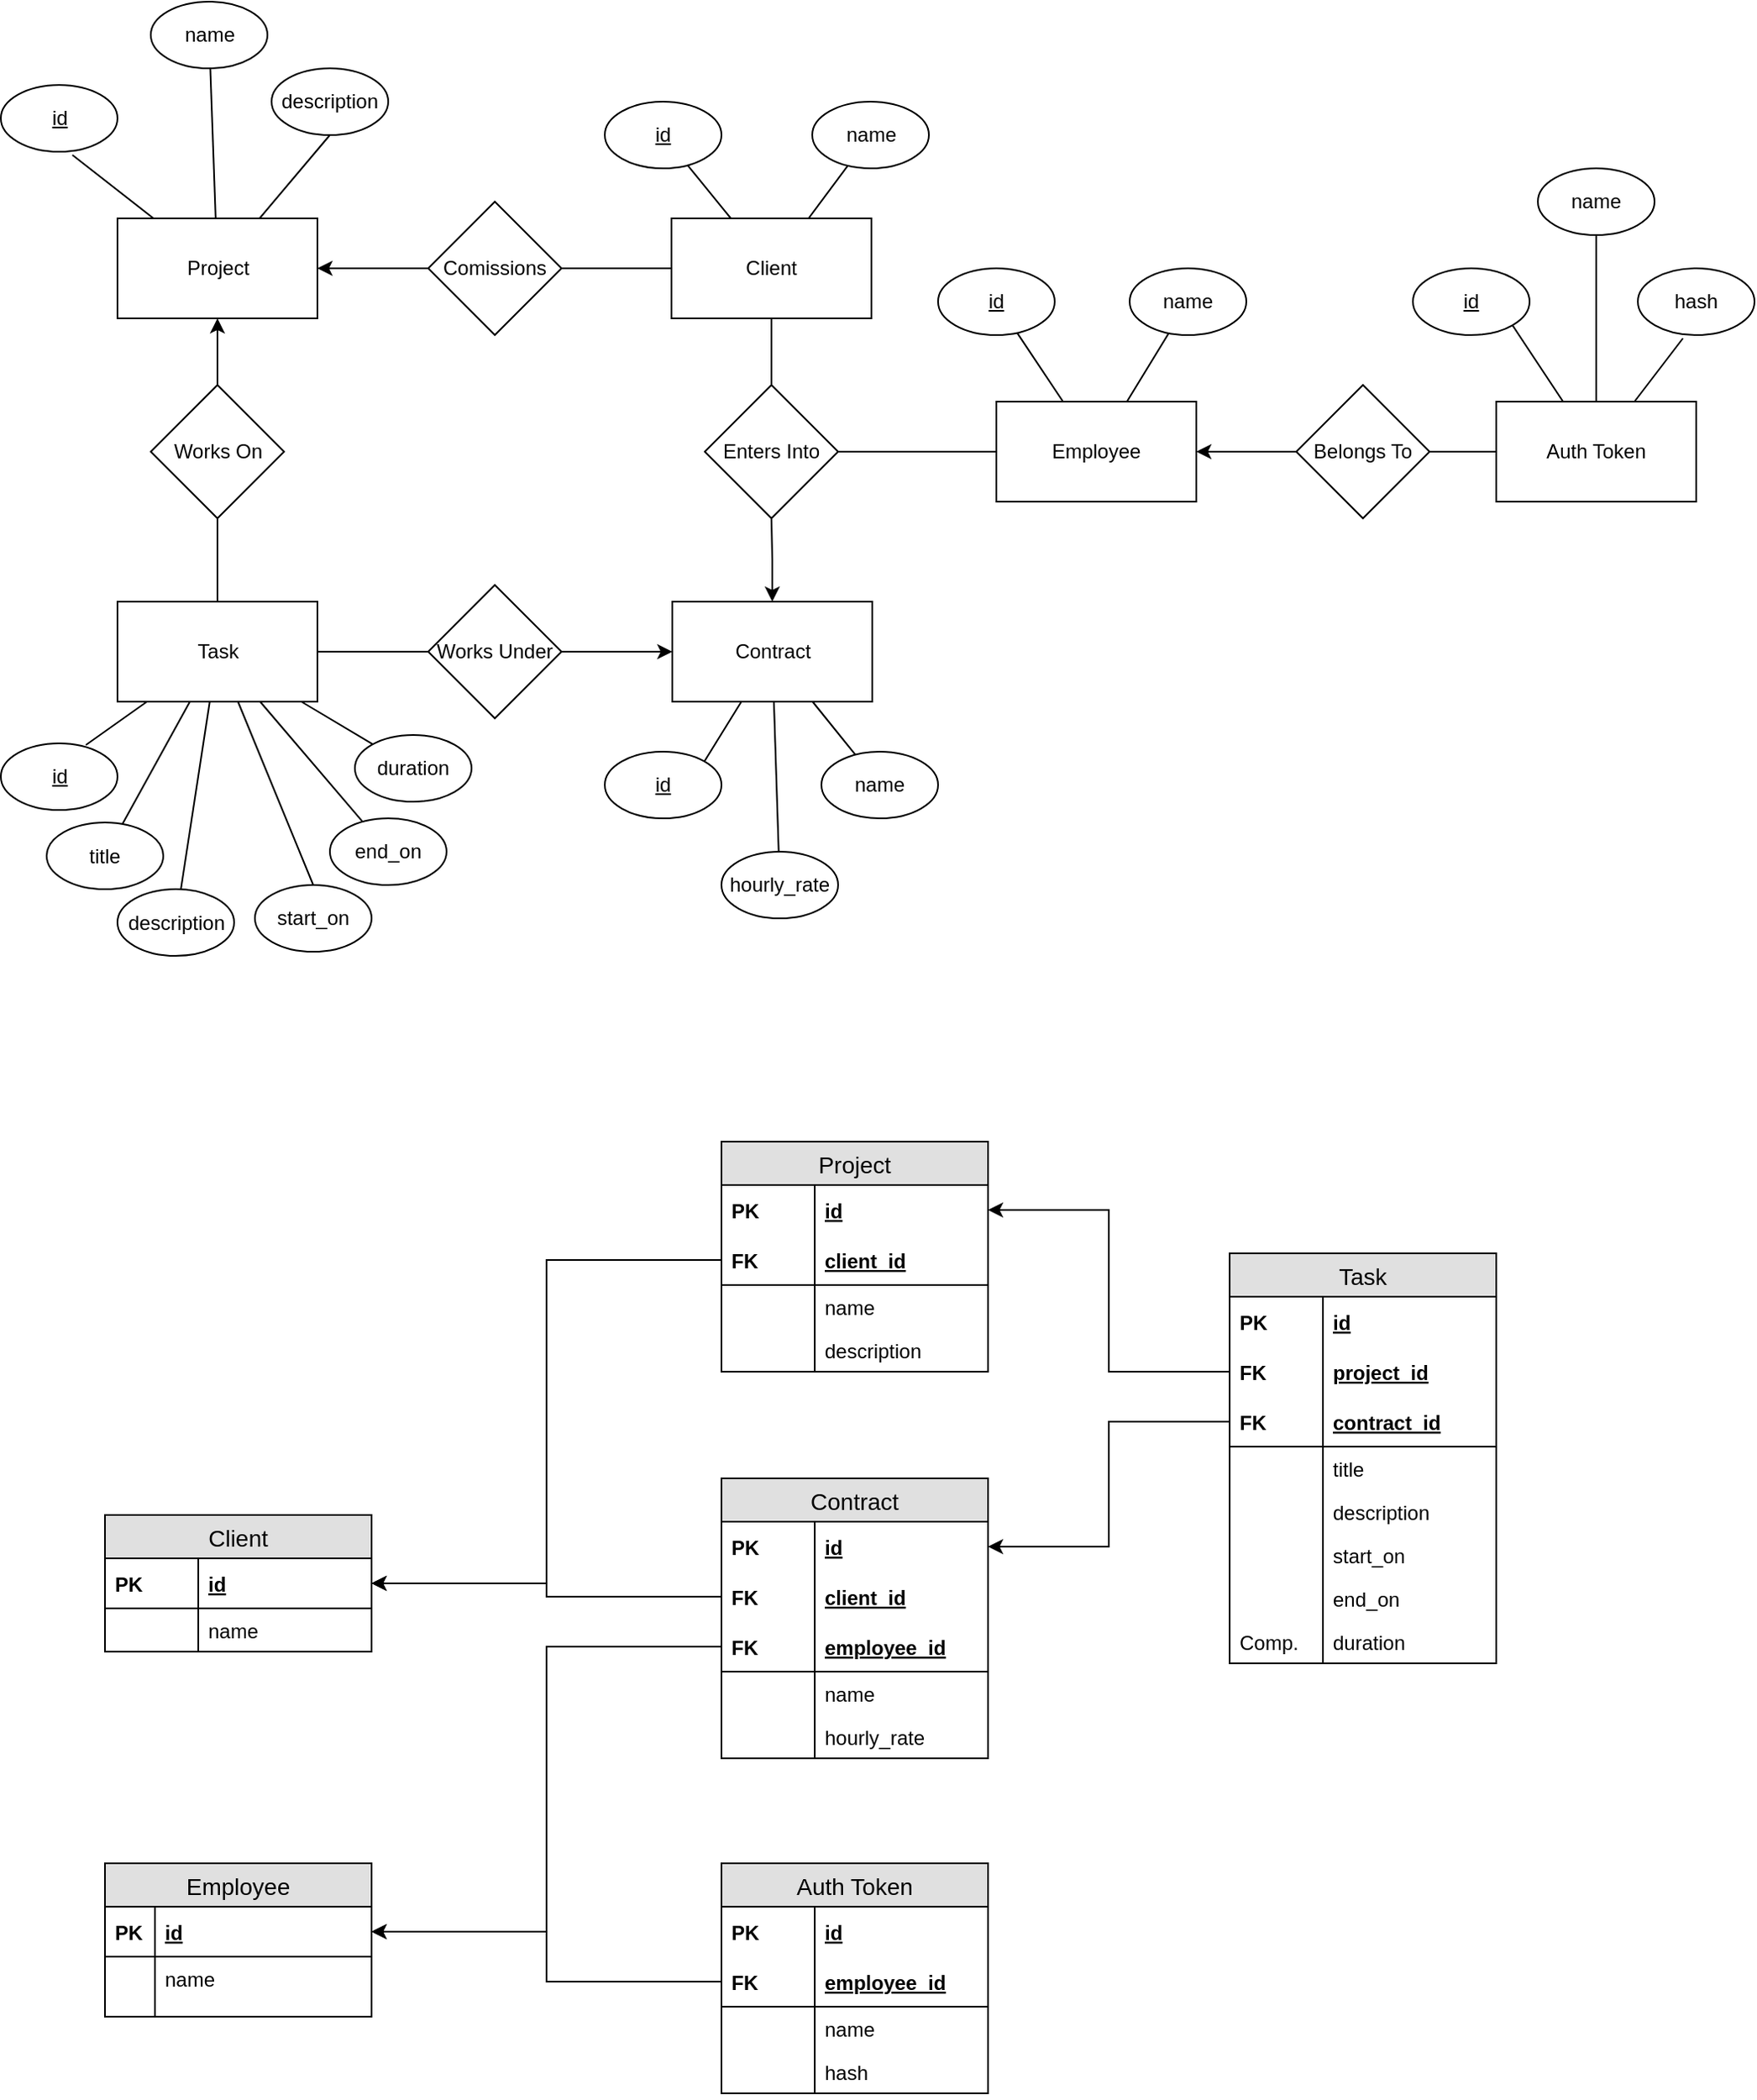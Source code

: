 <mxfile version="12.3.8" type="device" pages="1"><diagram id="gWB2PinOhjhSWde-zvZI" name="Page-1"><mxGraphModel dx="1612" dy="1094" grid="1" gridSize="10" guides="1" tooltips="1" connect="1" arrows="1" fold="1" page="1" pageScale="1" pageWidth="850" pageHeight="1100" math="0" shadow="0"><root><mxCell id="0"/><mxCell id="1" parent="0"/><mxCell id="9xT9tlxyzetOufvp9E9M-33" style="edgeStyle=orthogonalEdgeStyle;rounded=0;orthogonalLoop=1;jettySize=auto;html=1;entryX=1;entryY=0.5;entryDx=0;entryDy=0;endArrow=none;endFill=0;" parent="1" source="9xT9tlxyzetOufvp9E9M-1" target="9xT9tlxyzetOufvp9E9M-23" edge="1"><mxGeometry relative="1" as="geometry"/></mxCell><mxCell id="9xT9tlxyzetOufvp9E9M-52" style="edgeStyle=none;rounded=0;orthogonalLoop=1;jettySize=auto;html=1;startArrow=none;startFill=0;endArrow=none;endFill=0;strokeColor=#000000;" parent="1" source="9xT9tlxyzetOufvp9E9M-1" target="9xT9tlxyzetOufvp9E9M-2" edge="1"><mxGeometry relative="1" as="geometry"/></mxCell><mxCell id="9xT9tlxyzetOufvp9E9M-53" style="edgeStyle=none;rounded=0;orthogonalLoop=1;jettySize=auto;html=1;startArrow=none;startFill=0;endArrow=none;endFill=0;strokeColor=#000000;" parent="1" source="9xT9tlxyzetOufvp9E9M-1" target="9xT9tlxyzetOufvp9E9M-3" edge="1"><mxGeometry relative="1" as="geometry"/></mxCell><mxCell id="9xT9tlxyzetOufvp9E9M-1" value="Employee" style="rounded=0;whiteSpace=wrap;html=1;" parent="1" vertex="1"><mxGeometry x="435" y="320" width="120" height="60" as="geometry"/></mxCell><mxCell id="9xT9tlxyzetOufvp9E9M-2" value="&lt;u&gt;id&lt;/u&gt;" style="ellipse;whiteSpace=wrap;html=1;" parent="1" vertex="1"><mxGeometry x="400" y="240" width="70" height="40" as="geometry"/></mxCell><mxCell id="9xT9tlxyzetOufvp9E9M-3" value="name" style="ellipse;whiteSpace=wrap;html=1;" parent="1" vertex="1"><mxGeometry x="515" y="240" width="70" height="40" as="geometry"/></mxCell><mxCell id="9xT9tlxyzetOufvp9E9M-24" style="edgeStyle=orthogonalEdgeStyle;rounded=0;orthogonalLoop=1;jettySize=auto;html=1;entryX=1;entryY=0.5;entryDx=0;entryDy=0;endArrow=none;endFill=0;" parent="1" source="9xT9tlxyzetOufvp9E9M-4" target="9xT9tlxyzetOufvp9E9M-7" edge="1"><mxGeometry relative="1" as="geometry"/></mxCell><mxCell id="9xT9tlxyzetOufvp9E9M-54" style="edgeStyle=none;rounded=0;orthogonalLoop=1;jettySize=auto;html=1;entryX=1;entryY=1;entryDx=0;entryDy=0;startArrow=none;startFill=0;endArrow=none;endFill=0;strokeColor=#000000;" parent="1" source="9xT9tlxyzetOufvp9E9M-4" target="9xT9tlxyzetOufvp9E9M-5" edge="1"><mxGeometry relative="1" as="geometry"/></mxCell><mxCell id="9xT9tlxyzetOufvp9E9M-55" style="edgeStyle=none;rounded=0;orthogonalLoop=1;jettySize=auto;html=1;startArrow=none;startFill=0;endArrow=none;endFill=0;strokeColor=#000000;" parent="1" source="9xT9tlxyzetOufvp9E9M-4" target="9xT9tlxyzetOufvp9E9M-14" edge="1"><mxGeometry relative="1" as="geometry"/></mxCell><mxCell id="9xT9tlxyzetOufvp9E9M-56" style="edgeStyle=none;rounded=0;orthogonalLoop=1;jettySize=auto;html=1;entryX=0.386;entryY=1.05;entryDx=0;entryDy=0;entryPerimeter=0;startArrow=none;startFill=0;endArrow=none;endFill=0;strokeColor=#000000;" parent="1" source="9xT9tlxyzetOufvp9E9M-4" target="9xT9tlxyzetOufvp9E9M-6" edge="1"><mxGeometry relative="1" as="geometry"/></mxCell><mxCell id="9xT9tlxyzetOufvp9E9M-4" value="Auth Token" style="rounded=0;whiteSpace=wrap;html=1;" parent="1" vertex="1"><mxGeometry x="735" y="320" width="120" height="60" as="geometry"/></mxCell><mxCell id="9xT9tlxyzetOufvp9E9M-5" value="&lt;u&gt;id&lt;/u&gt;" style="ellipse;whiteSpace=wrap;html=1;" parent="1" vertex="1"><mxGeometry x="685" y="240" width="70" height="40" as="geometry"/></mxCell><mxCell id="9xT9tlxyzetOufvp9E9M-6" value="hash" style="ellipse;whiteSpace=wrap;html=1;" parent="1" vertex="1"><mxGeometry x="820" y="240" width="70" height="40" as="geometry"/></mxCell><mxCell id="9xT9tlxyzetOufvp9E9M-25" style="edgeStyle=orthogonalEdgeStyle;rounded=0;orthogonalLoop=1;jettySize=auto;html=1;" parent="1" source="9xT9tlxyzetOufvp9E9M-7" target="9xT9tlxyzetOufvp9E9M-1" edge="1"><mxGeometry relative="1" as="geometry"/></mxCell><mxCell id="9xT9tlxyzetOufvp9E9M-7" value="Belongs To" style="rhombus;whiteSpace=wrap;html=1;" parent="1" vertex="1"><mxGeometry x="615" y="310" width="80" height="80" as="geometry"/></mxCell><mxCell id="9xT9tlxyzetOufvp9E9M-35" style="edgeStyle=orthogonalEdgeStyle;rounded=0;orthogonalLoop=1;jettySize=auto;html=1;startArrow=none;startFill=0;endArrow=none;endFill=0;" parent="1" source="9xT9tlxyzetOufvp9E9M-8" target="9xT9tlxyzetOufvp9E9M-22" edge="1"><mxGeometry relative="1" as="geometry"/></mxCell><mxCell id="9xT9tlxyzetOufvp9E9M-45" style="edgeStyle=none;rounded=0;orthogonalLoop=1;jettySize=auto;html=1;startArrow=none;startFill=0;endArrow=none;endFill=0;strokeColor=#000000;" parent="1" source="9xT9tlxyzetOufvp9E9M-8" target="9xT9tlxyzetOufvp9E9M-9" edge="1"><mxGeometry relative="1" as="geometry"/></mxCell><mxCell id="9xT9tlxyzetOufvp9E9M-46" style="edgeStyle=none;rounded=0;orthogonalLoop=1;jettySize=auto;html=1;startArrow=none;startFill=0;endArrow=none;endFill=0;strokeColor=#000000;" parent="1" source="9xT9tlxyzetOufvp9E9M-8" target="9xT9tlxyzetOufvp9E9M-10" edge="1"><mxGeometry relative="1" as="geometry"/></mxCell><mxCell id="9xT9tlxyzetOufvp9E9M-57" style="edgeStyle=orthogonalEdgeStyle;rounded=0;orthogonalLoop=1;jettySize=auto;html=1;entryX=0.5;entryY=0;entryDx=0;entryDy=0;startArrow=none;startFill=0;endArrow=none;endFill=0;strokeColor=#000000;" parent="1" source="9xT9tlxyzetOufvp9E9M-8" target="9xT9tlxyzetOufvp9E9M-23" edge="1"><mxGeometry relative="1" as="geometry"/></mxCell><mxCell id="9xT9tlxyzetOufvp9E9M-8" value="Client" style="rounded=0;whiteSpace=wrap;html=1;" parent="1" vertex="1"><mxGeometry x="240" y="210" width="120" height="60" as="geometry"/></mxCell><mxCell id="9xT9tlxyzetOufvp9E9M-9" value="&lt;u&gt;id&lt;/u&gt;" style="ellipse;whiteSpace=wrap;html=1;" parent="1" vertex="1"><mxGeometry x="200" y="140" width="70" height="40" as="geometry"/></mxCell><mxCell id="9xT9tlxyzetOufvp9E9M-10" value="name" style="ellipse;whiteSpace=wrap;html=1;" parent="1" vertex="1"><mxGeometry x="324.5" y="140" width="70" height="40" as="geometry"/></mxCell><mxCell id="9xT9tlxyzetOufvp9E9M-34" style="edgeStyle=orthogonalEdgeStyle;rounded=0;orthogonalLoop=1;jettySize=auto;html=1;entryX=0.5;entryY=1;entryDx=0;entryDy=0;endArrow=none;endFill=0;startArrow=classic;startFill=1;" parent="1" source="9xT9tlxyzetOufvp9E9M-11" target="9xT9tlxyzetOufvp9E9M-23" edge="1"><mxGeometry relative="1" as="geometry"/></mxCell><mxCell id="9xT9tlxyzetOufvp9E9M-49" style="edgeStyle=none;rounded=0;orthogonalLoop=1;jettySize=auto;html=1;entryX=1;entryY=0;entryDx=0;entryDy=0;startArrow=none;startFill=0;endArrow=none;endFill=0;strokeColor=#000000;" parent="1" source="9xT9tlxyzetOufvp9E9M-11" target="9xT9tlxyzetOufvp9E9M-12" edge="1"><mxGeometry relative="1" as="geometry"/></mxCell><mxCell id="9xT9tlxyzetOufvp9E9M-50" style="edgeStyle=none;rounded=0;orthogonalLoop=1;jettySize=auto;html=1;startArrow=none;startFill=0;endArrow=none;endFill=0;strokeColor=#000000;" parent="1" source="9xT9tlxyzetOufvp9E9M-11" target="9xT9tlxyzetOufvp9E9M-15" edge="1"><mxGeometry relative="1" as="geometry"/></mxCell><mxCell id="9xT9tlxyzetOufvp9E9M-51" style="edgeStyle=none;rounded=0;orthogonalLoop=1;jettySize=auto;html=1;startArrow=none;startFill=0;endArrow=none;endFill=0;strokeColor=#000000;" parent="1" source="9xT9tlxyzetOufvp9E9M-11" target="9xT9tlxyzetOufvp9E9M-13" edge="1"><mxGeometry relative="1" as="geometry"/></mxCell><mxCell id="9xT9tlxyzetOufvp9E9M-11" value="Contract" style="rounded=0;whiteSpace=wrap;html=1;" parent="1" vertex="1"><mxGeometry x="240.5" y="440" width="120" height="60" as="geometry"/></mxCell><mxCell id="9xT9tlxyzetOufvp9E9M-12" value="&lt;u&gt;id&lt;/u&gt;" style="ellipse;whiteSpace=wrap;html=1;" parent="1" vertex="1"><mxGeometry x="200" y="530" width="70" height="40" as="geometry"/></mxCell><mxCell id="9xT9tlxyzetOufvp9E9M-13" value="name" style="ellipse;whiteSpace=wrap;html=1;" parent="1" vertex="1"><mxGeometry x="330" y="530" width="70" height="40" as="geometry"/></mxCell><mxCell id="9xT9tlxyzetOufvp9E9M-14" value="name" style="ellipse;whiteSpace=wrap;html=1;" parent="1" vertex="1"><mxGeometry x="760" y="180" width="70" height="40" as="geometry"/></mxCell><mxCell id="9xT9tlxyzetOufvp9E9M-15" value="hourly_rate" style="ellipse;whiteSpace=wrap;html=1;" parent="1" vertex="1"><mxGeometry x="270" y="590" width="70" height="40" as="geometry"/></mxCell><mxCell id="9xT9tlxyzetOufvp9E9M-43" style="orthogonalLoop=1;jettySize=auto;html=1;entryX=0.614;entryY=1.05;entryDx=0;entryDy=0;entryPerimeter=0;startArrow=none;startFill=0;endArrow=none;endFill=0;strokeColor=#000000;rounded=0;" parent="1" source="9xT9tlxyzetOufvp9E9M-16" target="9xT9tlxyzetOufvp9E9M-17" edge="1"><mxGeometry relative="1" as="geometry"/></mxCell><mxCell id="9xT9tlxyzetOufvp9E9M-44" style="edgeStyle=none;rounded=0;orthogonalLoop=1;jettySize=auto;html=1;startArrow=none;startFill=0;endArrow=none;endFill=0;strokeColor=#000000;" parent="1" source="9xT9tlxyzetOufvp9E9M-16" target="9xT9tlxyzetOufvp9E9M-18" edge="1"><mxGeometry relative="1" as="geometry"/></mxCell><mxCell id="CovCkqz2fgQANM4VNS3W-2" style="rounded=0;orthogonalLoop=1;jettySize=auto;html=1;entryX=0.5;entryY=1;entryDx=0;entryDy=0;endArrow=none;endFill=0;" parent="1" source="9xT9tlxyzetOufvp9E9M-16" target="CovCkqz2fgQANM4VNS3W-1" edge="1"><mxGeometry relative="1" as="geometry"/></mxCell><mxCell id="9xT9tlxyzetOufvp9E9M-16" value="Project" style="rounded=0;whiteSpace=wrap;html=1;" parent="1" vertex="1"><mxGeometry x="-92.5" y="210" width="120" height="60" as="geometry"/></mxCell><mxCell id="9xT9tlxyzetOufvp9E9M-17" value="&lt;u&gt;id&lt;/u&gt;" style="ellipse;whiteSpace=wrap;html=1;" parent="1" vertex="1"><mxGeometry x="-162.5" y="130" width="70" height="40" as="geometry"/></mxCell><mxCell id="9xT9tlxyzetOufvp9E9M-18" value="name" style="ellipse;whiteSpace=wrap;html=1;" parent="1" vertex="1"><mxGeometry x="-72.5" y="80" width="70" height="40" as="geometry"/></mxCell><mxCell id="9xT9tlxyzetOufvp9E9M-38" style="edgeStyle=orthogonalEdgeStyle;rounded=0;orthogonalLoop=1;jettySize=auto;html=1;startArrow=none;startFill=0;endArrow=none;endFill=0;" parent="1" source="9xT9tlxyzetOufvp9E9M-19" target="9xT9tlxyzetOufvp9E9M-37" edge="1"><mxGeometry relative="1" as="geometry"/></mxCell><mxCell id="9xT9tlxyzetOufvp9E9M-41" style="edgeStyle=orthogonalEdgeStyle;rounded=0;orthogonalLoop=1;jettySize=auto;html=1;startArrow=none;startFill=0;endArrow=none;endFill=0;" parent="1" source="9xT9tlxyzetOufvp9E9M-19" target="9xT9tlxyzetOufvp9E9M-40" edge="1"><mxGeometry relative="1" as="geometry"/></mxCell><mxCell id="9xT9tlxyzetOufvp9E9M-47" style="edgeStyle=none;rounded=0;orthogonalLoop=1;jettySize=auto;html=1;entryX=0.729;entryY=0.025;entryDx=0;entryDy=0;entryPerimeter=0;startArrow=none;startFill=0;endArrow=none;endFill=0;strokeColor=#000000;" parent="1" source="9xT9tlxyzetOufvp9E9M-19" target="9xT9tlxyzetOufvp9E9M-20" edge="1"><mxGeometry relative="1" as="geometry"/></mxCell><mxCell id="9xT9tlxyzetOufvp9E9M-48" style="edgeStyle=none;rounded=0;orthogonalLoop=1;jettySize=auto;html=1;entryX=0.5;entryY=0;entryDx=0;entryDy=0;startArrow=none;startFill=0;endArrow=none;endFill=0;strokeColor=#000000;" parent="1" source="9xT9tlxyzetOufvp9E9M-19" target="9xT9tlxyzetOufvp9E9M-21" edge="1"><mxGeometry relative="1" as="geometry"/></mxCell><mxCell id="ms15jbYIv6ij_YXt1dK9-2" style="rounded=0;orthogonalLoop=1;jettySize=auto;html=1;endArrow=none;endFill=0;" parent="1" source="9xT9tlxyzetOufvp9E9M-19" target="ms15jbYIv6ij_YXt1dK9-1" edge="1"><mxGeometry relative="1" as="geometry"/></mxCell><mxCell id="ms15jbYIv6ij_YXt1dK9-4" style="edgeStyle=none;rounded=0;orthogonalLoop=1;jettySize=auto;html=1;endArrow=none;endFill=0;" parent="1" source="9xT9tlxyzetOufvp9E9M-19" target="ms15jbYIv6ij_YXt1dK9-3" edge="1"><mxGeometry relative="1" as="geometry"/></mxCell><mxCell id="T6ZVsau_0fpFfJx4MbYH-3" style="rounded=0;orthogonalLoop=1;jettySize=auto;html=1;endArrow=none;endFill=0;" edge="1" parent="1" source="9xT9tlxyzetOufvp9E9M-19" target="T6ZVsau_0fpFfJx4MbYH-1"><mxGeometry relative="1" as="geometry"/></mxCell><mxCell id="T6ZVsau_0fpFfJx4MbYH-4" style="edgeStyle=none;rounded=0;orthogonalLoop=1;jettySize=auto;html=1;endArrow=none;endFill=0;" edge="1" parent="1" source="9xT9tlxyzetOufvp9E9M-19" target="T6ZVsau_0fpFfJx4MbYH-2"><mxGeometry relative="1" as="geometry"/></mxCell><mxCell id="9xT9tlxyzetOufvp9E9M-19" value="Task" style="rounded=0;whiteSpace=wrap;html=1;" parent="1" vertex="1"><mxGeometry x="-92.5" y="440" width="120" height="60" as="geometry"/></mxCell><mxCell id="9xT9tlxyzetOufvp9E9M-20" value="&lt;u&gt;id&lt;/u&gt;" style="ellipse;whiteSpace=wrap;html=1;" parent="1" vertex="1"><mxGeometry x="-162.5" y="525" width="70" height="40" as="geometry"/></mxCell><mxCell id="9xT9tlxyzetOufvp9E9M-21" value="start_on" style="ellipse;whiteSpace=wrap;html=1;" parent="1" vertex="1"><mxGeometry x="-10" y="610" width="70" height="40" as="geometry"/></mxCell><mxCell id="9xT9tlxyzetOufvp9E9M-36" style="edgeStyle=orthogonalEdgeStyle;rounded=0;orthogonalLoop=1;jettySize=auto;html=1;startArrow=none;startFill=0;endArrow=classic;endFill=1;" parent="1" source="9xT9tlxyzetOufvp9E9M-22" target="9xT9tlxyzetOufvp9E9M-16" edge="1"><mxGeometry relative="1" as="geometry"/></mxCell><mxCell id="9xT9tlxyzetOufvp9E9M-22" value="Comissions" style="rhombus;whiteSpace=wrap;html=1;" parent="1" vertex="1"><mxGeometry x="94" y="200" width="80" height="80" as="geometry"/></mxCell><mxCell id="9xT9tlxyzetOufvp9E9M-23" value="Enters Into" style="rhombus;whiteSpace=wrap;html=1;" parent="1" vertex="1"><mxGeometry x="260" y="310" width="80" height="80" as="geometry"/></mxCell><mxCell id="9xT9tlxyzetOufvp9E9M-39" style="edgeStyle=orthogonalEdgeStyle;rounded=0;orthogonalLoop=1;jettySize=auto;html=1;startArrow=none;startFill=0;endArrow=classic;endFill=1;" parent="1" source="9xT9tlxyzetOufvp9E9M-37" target="9xT9tlxyzetOufvp9E9M-11" edge="1"><mxGeometry relative="1" as="geometry"/></mxCell><mxCell id="9xT9tlxyzetOufvp9E9M-37" value="Works Under" style="rhombus;whiteSpace=wrap;html=1;" parent="1" vertex="1"><mxGeometry x="94" y="430" width="80" height="80" as="geometry"/></mxCell><mxCell id="9xT9tlxyzetOufvp9E9M-42" style="edgeStyle=orthogonalEdgeStyle;rounded=0;orthogonalLoop=1;jettySize=auto;html=1;startArrow=none;startFill=0;endArrow=classic;endFill=1;" parent="1" source="9xT9tlxyzetOufvp9E9M-40" target="9xT9tlxyzetOufvp9E9M-16" edge="1"><mxGeometry relative="1" as="geometry"/></mxCell><mxCell id="9xT9tlxyzetOufvp9E9M-40" value="Works On" style="rhombus;whiteSpace=wrap;html=1;" parent="1" vertex="1"><mxGeometry x="-72.5" y="310" width="80" height="80" as="geometry"/></mxCell><mxCell id="9xT9tlxyzetOufvp9E9M-58" value="Employee" style="swimlane;fontStyle=0;childLayout=stackLayout;horizontal=1;startSize=26;fillColor=#e0e0e0;horizontalStack=0;resizeParent=1;resizeParentMax=0;resizeLast=0;collapsible=1;marginBottom=0;swimlaneFillColor=#ffffff;align=center;fontSize=14;" parent="1" vertex="1"><mxGeometry x="-100" y="1197" width="160" height="92" as="geometry"><mxRectangle x="-117.5" y="680" width="60" height="26" as="alternateBounds"/></mxGeometry></mxCell><mxCell id="9xT9tlxyzetOufvp9E9M-59" value="id" style="shape=partialRectangle;top=0;left=0;right=0;bottom=1;align=left;verticalAlign=middle;fillColor=none;spacingLeft=34;spacingRight=4;overflow=hidden;rotatable=0;points=[[0,0.5],[1,0.5]];portConstraint=eastwest;dropTarget=0;fontStyle=5;fontSize=12;" parent="9xT9tlxyzetOufvp9E9M-58" vertex="1"><mxGeometry y="26" width="160" height="30" as="geometry"/></mxCell><mxCell id="9xT9tlxyzetOufvp9E9M-60" value="PK" style="shape=partialRectangle;top=0;left=0;bottom=0;fillColor=none;align=left;verticalAlign=middle;spacingLeft=4;spacingRight=4;overflow=hidden;rotatable=0;points=[];portConstraint=eastwest;part=1;fontSize=12;fontStyle=1" parent="9xT9tlxyzetOufvp9E9M-59" vertex="1" connectable="0"><mxGeometry width="30" height="30" as="geometry"/></mxCell><mxCell id="9xT9tlxyzetOufvp9E9M-61" value="name" style="shape=partialRectangle;top=0;left=0;right=0;bottom=0;align=left;verticalAlign=top;fillColor=none;spacingLeft=34;spacingRight=4;overflow=hidden;rotatable=0;points=[[0,0.5],[1,0.5]];portConstraint=eastwest;dropTarget=0;fontSize=12;" parent="9xT9tlxyzetOufvp9E9M-58" vertex="1"><mxGeometry y="56" width="160" height="26" as="geometry"/></mxCell><mxCell id="9xT9tlxyzetOufvp9E9M-62" value="" style="shape=partialRectangle;top=0;left=0;bottom=0;fillColor=none;align=left;verticalAlign=top;spacingLeft=4;spacingRight=4;overflow=hidden;rotatable=0;points=[];portConstraint=eastwest;part=1;fontSize=12;" parent="9xT9tlxyzetOufvp9E9M-61" vertex="1" connectable="0"><mxGeometry width="30" height="26" as="geometry"/></mxCell><mxCell id="9xT9tlxyzetOufvp9E9M-67" value="" style="shape=partialRectangle;top=0;left=0;right=0;bottom=0;align=left;verticalAlign=top;fillColor=none;spacingLeft=34;spacingRight=4;overflow=hidden;rotatable=0;points=[[0,0.5],[1,0.5]];portConstraint=eastwest;dropTarget=0;fontSize=12;" parent="9xT9tlxyzetOufvp9E9M-58" vertex="1"><mxGeometry y="82" width="160" height="10" as="geometry"/></mxCell><mxCell id="9xT9tlxyzetOufvp9E9M-68" value="" style="shape=partialRectangle;top=0;left=0;bottom=0;fillColor=none;align=left;verticalAlign=top;spacingLeft=4;spacingRight=4;overflow=hidden;rotatable=0;points=[];portConstraint=eastwest;part=1;fontSize=12;" parent="9xT9tlxyzetOufvp9E9M-67" vertex="1" connectable="0"><mxGeometry width="30" height="10" as="geometry"/></mxCell><mxCell id="9xT9tlxyzetOufvp9E9M-80" value="Auth Token" style="swimlane;fontStyle=0;childLayout=stackLayout;horizontal=1;startSize=26;fillColor=#e0e0e0;horizontalStack=0;resizeParent=1;resizeParentMax=0;resizeLast=0;collapsible=1;marginBottom=0;swimlaneFillColor=#ffffff;align=center;fontSize=14;" parent="1" vertex="1"><mxGeometry x="270" y="1197" width="160" height="138" as="geometry"/></mxCell><mxCell id="9xT9tlxyzetOufvp9E9M-81" value="id" style="shape=partialRectangle;top=0;left=0;right=0;bottom=0;align=left;verticalAlign=middle;fillColor=none;spacingLeft=60;spacingRight=4;overflow=hidden;rotatable=0;points=[[0,0.5],[1,0.5]];portConstraint=eastwest;dropTarget=0;fontStyle=5;fontSize=12;" parent="9xT9tlxyzetOufvp9E9M-80" vertex="1"><mxGeometry y="26" width="160" height="30" as="geometry"/></mxCell><mxCell id="9xT9tlxyzetOufvp9E9M-82" value="PK" style="shape=partialRectangle;fontStyle=1;top=0;left=0;bottom=0;fillColor=none;align=left;verticalAlign=middle;spacingLeft=4;spacingRight=4;overflow=hidden;rotatable=0;points=[];portConstraint=eastwest;part=1;fontSize=12;" parent="9xT9tlxyzetOufvp9E9M-81" vertex="1" connectable="0"><mxGeometry width="56" height="30" as="geometry"/></mxCell><mxCell id="9xT9tlxyzetOufvp9E9M-83" value="employee_id" style="shape=partialRectangle;top=0;left=0;right=0;bottom=1;align=left;verticalAlign=middle;fillColor=none;spacingLeft=60;spacingRight=4;overflow=hidden;rotatable=0;points=[[0,0.5],[1,0.5]];portConstraint=eastwest;dropTarget=0;fontStyle=5;fontSize=12;" parent="9xT9tlxyzetOufvp9E9M-80" vertex="1"><mxGeometry y="56" width="160" height="30" as="geometry"/></mxCell><mxCell id="9xT9tlxyzetOufvp9E9M-84" value="FK" style="shape=partialRectangle;fontStyle=1;top=0;left=0;bottom=0;fillColor=none;align=left;verticalAlign=middle;spacingLeft=4;spacingRight=4;overflow=hidden;rotatable=0;points=[];portConstraint=eastwest;part=1;fontSize=12;" parent="9xT9tlxyzetOufvp9E9M-83" vertex="1" connectable="0"><mxGeometry width="56" height="30" as="geometry"/></mxCell><mxCell id="9xT9tlxyzetOufvp9E9M-85" value="name" style="shape=partialRectangle;top=0;left=0;right=0;bottom=0;align=left;verticalAlign=top;fillColor=none;spacingLeft=60;spacingRight=4;overflow=hidden;rotatable=0;points=[[0,0.5],[1,0.5]];portConstraint=eastwest;dropTarget=0;fontSize=12;" parent="9xT9tlxyzetOufvp9E9M-80" vertex="1"><mxGeometry y="86" width="160" height="26" as="geometry"/></mxCell><mxCell id="9xT9tlxyzetOufvp9E9M-86" value="" style="shape=partialRectangle;top=0;left=0;bottom=0;fillColor=none;align=left;verticalAlign=top;spacingLeft=4;spacingRight=4;overflow=hidden;rotatable=0;points=[];portConstraint=eastwest;part=1;fontSize=12;" parent="9xT9tlxyzetOufvp9E9M-85" vertex="1" connectable="0"><mxGeometry width="56" height="26" as="geometry"/></mxCell><mxCell id="9xT9tlxyzetOufvp9E9M-90" value="hash" style="shape=partialRectangle;top=0;left=0;right=0;bottom=0;align=left;verticalAlign=top;fillColor=none;spacingLeft=60;spacingRight=4;overflow=hidden;rotatable=0;points=[[0,0.5],[1,0.5]];portConstraint=eastwest;dropTarget=0;fontSize=12;" parent="9xT9tlxyzetOufvp9E9M-80" vertex="1"><mxGeometry y="112" width="160" height="26" as="geometry"/></mxCell><mxCell id="9xT9tlxyzetOufvp9E9M-91" value="" style="shape=partialRectangle;top=0;left=0;bottom=0;fillColor=none;align=left;verticalAlign=top;spacingLeft=4;spacingRight=4;overflow=hidden;rotatable=0;points=[];portConstraint=eastwest;part=1;fontSize=12;" parent="9xT9tlxyzetOufvp9E9M-90" vertex="1" connectable="0"><mxGeometry width="56" height="26" as="geometry"/></mxCell><mxCell id="9xT9tlxyzetOufvp9E9M-92" value="Client" style="swimlane;fontStyle=0;childLayout=stackLayout;horizontal=1;startSize=26;fillColor=#e0e0e0;horizontalStack=0;resizeParent=1;resizeParentMax=0;resizeLast=0;collapsible=1;marginBottom=0;swimlaneFillColor=#ffffff;align=center;fontSize=14;" parent="1" vertex="1"><mxGeometry x="-100" y="988" width="160" height="82" as="geometry"/></mxCell><mxCell id="9xT9tlxyzetOufvp9E9M-95" value="id" style="shape=partialRectangle;top=0;left=0;right=0;bottom=1;align=left;verticalAlign=middle;fillColor=none;spacingLeft=60;spacingRight=4;overflow=hidden;rotatable=0;points=[[0,0.5],[1,0.5]];portConstraint=eastwest;dropTarget=0;fontStyle=5;fontSize=12;" parent="9xT9tlxyzetOufvp9E9M-92" vertex="1"><mxGeometry y="26" width="160" height="30" as="geometry"/></mxCell><mxCell id="9xT9tlxyzetOufvp9E9M-96" value="PK" style="shape=partialRectangle;fontStyle=1;top=0;left=0;bottom=0;fillColor=none;align=left;verticalAlign=middle;spacingLeft=4;spacingRight=4;overflow=hidden;rotatable=0;points=[];portConstraint=eastwest;part=1;fontSize=12;" parent="9xT9tlxyzetOufvp9E9M-95" vertex="1" connectable="0"><mxGeometry width="56" height="30" as="geometry"/></mxCell><mxCell id="9xT9tlxyzetOufvp9E9M-97" value="name" style="shape=partialRectangle;top=0;left=0;right=0;bottom=0;align=left;verticalAlign=top;fillColor=none;spacingLeft=60;spacingRight=4;overflow=hidden;rotatable=0;points=[[0,0.5],[1,0.5]];portConstraint=eastwest;dropTarget=0;fontSize=12;" parent="9xT9tlxyzetOufvp9E9M-92" vertex="1"><mxGeometry y="56" width="160" height="26" as="geometry"/></mxCell><mxCell id="9xT9tlxyzetOufvp9E9M-98" value="" style="shape=partialRectangle;top=0;left=0;bottom=0;fillColor=none;align=left;verticalAlign=top;spacingLeft=4;spacingRight=4;overflow=hidden;rotatable=0;points=[];portConstraint=eastwest;part=1;fontSize=12;" parent="9xT9tlxyzetOufvp9E9M-97" vertex="1" connectable="0"><mxGeometry width="56" height="26" as="geometry"/></mxCell><mxCell id="9xT9tlxyzetOufvp9E9M-99" value="Contract" style="swimlane;fontStyle=0;childLayout=stackLayout;horizontal=1;startSize=26;fillColor=#e0e0e0;horizontalStack=0;resizeParent=1;resizeParentMax=0;resizeLast=0;collapsible=1;marginBottom=0;swimlaneFillColor=#ffffff;align=center;fontSize=14;" parent="1" vertex="1"><mxGeometry x="270" y="966" width="160" height="168" as="geometry"/></mxCell><mxCell id="9xT9tlxyzetOufvp9E9M-100" value="id" style="shape=partialRectangle;top=0;left=0;right=0;bottom=0;align=left;verticalAlign=middle;fillColor=none;spacingLeft=60;spacingRight=4;overflow=hidden;rotatable=0;points=[[0,0.5],[1,0.5]];portConstraint=eastwest;dropTarget=0;fontStyle=5;fontSize=12;" parent="9xT9tlxyzetOufvp9E9M-99" vertex="1"><mxGeometry y="26" width="160" height="30" as="geometry"/></mxCell><mxCell id="9xT9tlxyzetOufvp9E9M-101" value="PK" style="shape=partialRectangle;fontStyle=1;top=0;left=0;bottom=0;fillColor=none;align=left;verticalAlign=middle;spacingLeft=4;spacingRight=4;overflow=hidden;rotatable=0;points=[];portConstraint=eastwest;part=1;fontSize=12;" parent="9xT9tlxyzetOufvp9E9M-100" vertex="1" connectable="0"><mxGeometry width="56" height="30" as="geometry"/></mxCell><mxCell id="9xT9tlxyzetOufvp9E9M-108" value="client_id" style="shape=partialRectangle;top=0;left=0;right=0;bottom=0;align=left;verticalAlign=middle;fillColor=none;spacingLeft=60;spacingRight=4;overflow=hidden;rotatable=0;points=[[0,0.5],[1,0.5]];portConstraint=eastwest;dropTarget=0;fontStyle=5;fontSize=12;" parent="9xT9tlxyzetOufvp9E9M-99" vertex="1"><mxGeometry y="56" width="160" height="30" as="geometry"/></mxCell><mxCell id="9xT9tlxyzetOufvp9E9M-109" value="FK" style="shape=partialRectangle;fontStyle=1;top=0;left=0;bottom=0;fillColor=none;align=left;verticalAlign=middle;spacingLeft=4;spacingRight=4;overflow=hidden;rotatable=0;points=[];portConstraint=eastwest;part=1;fontSize=12;" parent="9xT9tlxyzetOufvp9E9M-108" vertex="1" connectable="0"><mxGeometry width="56" height="30" as="geometry"/></mxCell><mxCell id="9xT9tlxyzetOufvp9E9M-102" value="employee_id" style="shape=partialRectangle;top=0;left=0;right=0;bottom=1;align=left;verticalAlign=middle;fillColor=none;spacingLeft=60;spacingRight=4;overflow=hidden;rotatable=0;points=[[0,0.5],[1,0.5]];portConstraint=eastwest;dropTarget=0;fontStyle=5;fontSize=12;" parent="9xT9tlxyzetOufvp9E9M-99" vertex="1"><mxGeometry y="86" width="160" height="30" as="geometry"/></mxCell><mxCell id="9xT9tlxyzetOufvp9E9M-103" value="FK" style="shape=partialRectangle;fontStyle=1;top=0;left=0;bottom=0;fillColor=none;align=left;verticalAlign=middle;spacingLeft=4;spacingRight=4;overflow=hidden;rotatable=0;points=[];portConstraint=eastwest;part=1;fontSize=12;" parent="9xT9tlxyzetOufvp9E9M-102" vertex="1" connectable="0"><mxGeometry width="56" height="30" as="geometry"/></mxCell><mxCell id="9xT9tlxyzetOufvp9E9M-104" value="name" style="shape=partialRectangle;top=0;left=0;right=0;bottom=0;align=left;verticalAlign=top;fillColor=none;spacingLeft=60;spacingRight=4;overflow=hidden;rotatable=0;points=[[0,0.5],[1,0.5]];portConstraint=eastwest;dropTarget=0;fontSize=12;" parent="9xT9tlxyzetOufvp9E9M-99" vertex="1"><mxGeometry y="116" width="160" height="26" as="geometry"/></mxCell><mxCell id="9xT9tlxyzetOufvp9E9M-105" value="" style="shape=partialRectangle;top=0;left=0;bottom=0;fillColor=none;align=left;verticalAlign=top;spacingLeft=4;spacingRight=4;overflow=hidden;rotatable=0;points=[];portConstraint=eastwest;part=1;fontSize=12;" parent="9xT9tlxyzetOufvp9E9M-104" vertex="1" connectable="0"><mxGeometry width="56" height="26" as="geometry"/></mxCell><mxCell id="9xT9tlxyzetOufvp9E9M-106" value="hourly_rate" style="shape=partialRectangle;top=0;left=0;right=0;bottom=0;align=left;verticalAlign=top;fillColor=none;spacingLeft=60;spacingRight=4;overflow=hidden;rotatable=0;points=[[0,0.5],[1,0.5]];portConstraint=eastwest;dropTarget=0;fontSize=12;" parent="9xT9tlxyzetOufvp9E9M-99" vertex="1"><mxGeometry y="142" width="160" height="26" as="geometry"/></mxCell><mxCell id="9xT9tlxyzetOufvp9E9M-107" value="" style="shape=partialRectangle;top=0;left=0;bottom=0;fillColor=none;align=left;verticalAlign=top;spacingLeft=4;spacingRight=4;overflow=hidden;rotatable=0;points=[];portConstraint=eastwest;part=1;fontSize=12;" parent="9xT9tlxyzetOufvp9E9M-106" vertex="1" connectable="0"><mxGeometry width="56" height="26" as="geometry"/></mxCell><mxCell id="9xT9tlxyzetOufvp9E9M-110" value="Task" style="swimlane;fontStyle=0;childLayout=stackLayout;horizontal=1;startSize=26;fillColor=#e0e0e0;horizontalStack=0;resizeParent=1;resizeParentMax=0;resizeLast=0;collapsible=1;marginBottom=0;swimlaneFillColor=#ffffff;align=center;fontSize=14;" parent="1" vertex="1"><mxGeometry x="575" y="831" width="160" height="246" as="geometry"/></mxCell><mxCell id="9xT9tlxyzetOufvp9E9M-111" value="id" style="shape=partialRectangle;top=0;left=0;right=0;bottom=0;align=left;verticalAlign=middle;fillColor=none;spacingLeft=60;spacingRight=4;overflow=hidden;rotatable=0;points=[[0,0.5],[1,0.5]];portConstraint=eastwest;dropTarget=0;fontStyle=5;fontSize=12;" parent="9xT9tlxyzetOufvp9E9M-110" vertex="1"><mxGeometry y="26" width="160" height="30" as="geometry"/></mxCell><mxCell id="9xT9tlxyzetOufvp9E9M-112" value="PK" style="shape=partialRectangle;fontStyle=1;top=0;left=0;bottom=0;fillColor=none;align=left;verticalAlign=middle;spacingLeft=4;spacingRight=4;overflow=hidden;rotatable=0;points=[];portConstraint=eastwest;part=1;fontSize=12;" parent="9xT9tlxyzetOufvp9E9M-111" vertex="1" connectable="0"><mxGeometry width="56" height="30" as="geometry"/></mxCell><mxCell id="9xT9tlxyzetOufvp9E9M-119" value="project_id" style="shape=partialRectangle;top=0;left=0;right=0;bottom=0;align=left;verticalAlign=middle;fillColor=none;spacingLeft=60;spacingRight=4;overflow=hidden;rotatable=0;points=[[0,0.5],[1,0.5]];portConstraint=eastwest;dropTarget=0;fontStyle=5;fontSize=12;" parent="9xT9tlxyzetOufvp9E9M-110" vertex="1"><mxGeometry y="56" width="160" height="30" as="geometry"/></mxCell><mxCell id="9xT9tlxyzetOufvp9E9M-120" value="FK" style="shape=partialRectangle;fontStyle=1;top=0;left=0;bottom=0;fillColor=none;align=left;verticalAlign=middle;spacingLeft=4;spacingRight=4;overflow=hidden;rotatable=0;points=[];portConstraint=eastwest;part=1;fontSize=12;" parent="9xT9tlxyzetOufvp9E9M-119" vertex="1" connectable="0"><mxGeometry width="56" height="30" as="geometry"/></mxCell><mxCell id="9xT9tlxyzetOufvp9E9M-113" value="contract_id" style="shape=partialRectangle;top=0;left=0;right=0;bottom=1;align=left;verticalAlign=middle;fillColor=none;spacingLeft=60;spacingRight=4;overflow=hidden;rotatable=0;points=[[0,0.5],[1,0.5]];portConstraint=eastwest;dropTarget=0;fontStyle=5;fontSize=12;" parent="9xT9tlxyzetOufvp9E9M-110" vertex="1"><mxGeometry y="86" width="160" height="30" as="geometry"/></mxCell><mxCell id="9xT9tlxyzetOufvp9E9M-114" value="FK" style="shape=partialRectangle;fontStyle=1;top=0;left=0;bottom=0;fillColor=none;align=left;verticalAlign=middle;spacingLeft=4;spacingRight=4;overflow=hidden;rotatable=0;points=[];portConstraint=eastwest;part=1;fontSize=12;" parent="9xT9tlxyzetOufvp9E9M-113" vertex="1" connectable="0"><mxGeometry width="56" height="30" as="geometry"/></mxCell><mxCell id="CovCkqz2fgQANM4VNS3W-20" value="title" style="shape=partialRectangle;top=0;left=0;right=0;bottom=0;align=left;verticalAlign=top;fillColor=none;spacingLeft=60;spacingRight=4;overflow=hidden;rotatable=0;points=[[0,0.5],[1,0.5]];portConstraint=eastwest;dropTarget=0;fontSize=12;" parent="9xT9tlxyzetOufvp9E9M-110" vertex="1"><mxGeometry y="116" width="160" height="26" as="geometry"/></mxCell><mxCell id="CovCkqz2fgQANM4VNS3W-21" value="" style="shape=partialRectangle;top=0;left=0;bottom=0;fillColor=none;align=left;verticalAlign=top;spacingLeft=4;spacingRight=4;overflow=hidden;rotatable=0;points=[];portConstraint=eastwest;part=1;fontSize=12;" parent="CovCkqz2fgQANM4VNS3W-20" vertex="1" connectable="0"><mxGeometry width="56" height="26" as="geometry"/></mxCell><mxCell id="CovCkqz2fgQANM4VNS3W-22" value="description" style="shape=partialRectangle;top=0;left=0;right=0;bottom=0;align=left;verticalAlign=top;fillColor=none;spacingLeft=60;spacingRight=4;overflow=hidden;rotatable=0;points=[[0,0.5],[1,0.5]];portConstraint=eastwest;dropTarget=0;fontSize=12;" parent="9xT9tlxyzetOufvp9E9M-110" vertex="1"><mxGeometry y="142" width="160" height="26" as="geometry"/></mxCell><mxCell id="CovCkqz2fgQANM4VNS3W-23" value="" style="shape=partialRectangle;top=0;left=0;bottom=0;fillColor=none;align=left;verticalAlign=top;spacingLeft=4;spacingRight=4;overflow=hidden;rotatable=0;points=[];portConstraint=eastwest;part=1;fontSize=12;" parent="CovCkqz2fgQANM4VNS3W-22" vertex="1" connectable="0"><mxGeometry width="56" height="26" as="geometry"/></mxCell><mxCell id="ms15jbYIv6ij_YXt1dK9-5" value="start_on" style="shape=partialRectangle;top=0;left=0;right=0;bottom=0;align=left;verticalAlign=top;fillColor=none;spacingLeft=60;spacingRight=4;overflow=hidden;rotatable=0;points=[[0,0.5],[1,0.5]];portConstraint=eastwest;dropTarget=0;fontSize=12;" parent="9xT9tlxyzetOufvp9E9M-110" vertex="1"><mxGeometry y="168" width="160" height="26" as="geometry"/></mxCell><mxCell id="ms15jbYIv6ij_YXt1dK9-6" value="" style="shape=partialRectangle;top=0;left=0;bottom=0;fillColor=none;align=left;verticalAlign=top;spacingLeft=4;spacingRight=4;overflow=hidden;rotatable=0;points=[];portConstraint=eastwest;part=1;fontSize=12;" parent="ms15jbYIv6ij_YXt1dK9-5" vertex="1" connectable="0"><mxGeometry width="56" height="26" as="geometry"/></mxCell><mxCell id="ms15jbYIv6ij_YXt1dK9-7" value="end_on" style="shape=partialRectangle;top=0;left=0;right=0;bottom=0;align=left;verticalAlign=top;fillColor=none;spacingLeft=60;spacingRight=4;overflow=hidden;rotatable=0;points=[[0,0.5],[1,0.5]];portConstraint=eastwest;dropTarget=0;fontSize=12;" parent="9xT9tlxyzetOufvp9E9M-110" vertex="1"><mxGeometry y="194" width="160" height="26" as="geometry"/></mxCell><mxCell id="ms15jbYIv6ij_YXt1dK9-8" value="" style="shape=partialRectangle;top=0;left=0;bottom=0;fillColor=none;align=left;verticalAlign=top;spacingLeft=4;spacingRight=4;overflow=hidden;rotatable=0;points=[];portConstraint=eastwest;part=1;fontSize=12;" parent="ms15jbYIv6ij_YXt1dK9-7" vertex="1" connectable="0"><mxGeometry width="56" height="26" as="geometry"/></mxCell><mxCell id="ms15jbYIv6ij_YXt1dK9-9" value="duration" style="shape=partialRectangle;top=0;left=0;right=0;bottom=0;align=left;verticalAlign=top;fillColor=none;spacingLeft=60;spacingRight=4;overflow=hidden;rotatable=0;points=[[0,0.5],[1,0.5]];portConstraint=eastwest;dropTarget=0;fontSize=12;" parent="9xT9tlxyzetOufvp9E9M-110" vertex="1"><mxGeometry y="220" width="160" height="26" as="geometry"/></mxCell><mxCell id="ms15jbYIv6ij_YXt1dK9-10" value="Comp." style="shape=partialRectangle;top=0;left=0;bottom=0;fillColor=none;align=left;verticalAlign=top;spacingLeft=4;spacingRight=4;overflow=hidden;rotatable=0;points=[];portConstraint=eastwest;part=1;fontSize=12;" parent="ms15jbYIv6ij_YXt1dK9-9" vertex="1" connectable="0"><mxGeometry width="56" height="26" as="geometry"/></mxCell><mxCell id="9xT9tlxyzetOufvp9E9M-121" value="Project" style="swimlane;fontStyle=0;childLayout=stackLayout;horizontal=1;startSize=26;fillColor=#e0e0e0;horizontalStack=0;resizeParent=1;resizeParentMax=0;resizeLast=0;collapsible=1;marginBottom=0;swimlaneFillColor=#ffffff;align=center;fontSize=14;" parent="1" vertex="1"><mxGeometry x="270" y="764" width="160" height="138" as="geometry"/></mxCell><mxCell id="9xT9tlxyzetOufvp9E9M-122" value="id" style="shape=partialRectangle;top=0;left=0;right=0;bottom=0;align=left;verticalAlign=middle;fillColor=none;spacingLeft=60;spacingRight=4;overflow=hidden;rotatable=0;points=[[0,0.5],[1,0.5]];portConstraint=eastwest;dropTarget=0;fontStyle=5;fontSize=12;" parent="9xT9tlxyzetOufvp9E9M-121" vertex="1"><mxGeometry y="26" width="160" height="30" as="geometry"/></mxCell><mxCell id="9xT9tlxyzetOufvp9E9M-123" value="PK" style="shape=partialRectangle;fontStyle=1;top=0;left=0;bottom=0;fillColor=none;align=left;verticalAlign=middle;spacingLeft=4;spacingRight=4;overflow=hidden;rotatable=0;points=[];portConstraint=eastwest;part=1;fontSize=12;" parent="9xT9tlxyzetOufvp9E9M-122" vertex="1" connectable="0"><mxGeometry width="56" height="30" as="geometry"/></mxCell><mxCell id="9xT9tlxyzetOufvp9E9M-124" value="client_id" style="shape=partialRectangle;top=0;left=0;right=0;bottom=1;align=left;verticalAlign=middle;fillColor=none;spacingLeft=60;spacingRight=4;overflow=hidden;rotatable=0;points=[[0,0.5],[1,0.5]];portConstraint=eastwest;dropTarget=0;fontStyle=5;fontSize=12;" parent="9xT9tlxyzetOufvp9E9M-121" vertex="1"><mxGeometry y="56" width="160" height="30" as="geometry"/></mxCell><mxCell id="9xT9tlxyzetOufvp9E9M-125" value="FK" style="shape=partialRectangle;fontStyle=1;top=0;left=0;bottom=0;fillColor=none;align=left;verticalAlign=middle;spacingLeft=4;spacingRight=4;overflow=hidden;rotatable=0;points=[];portConstraint=eastwest;part=1;fontSize=12;" parent="9xT9tlxyzetOufvp9E9M-124" vertex="1" connectable="0"><mxGeometry width="56" height="30" as="geometry"/></mxCell><mxCell id="9xT9tlxyzetOufvp9E9M-126" value="name" style="shape=partialRectangle;top=0;left=0;right=0;bottom=0;align=left;verticalAlign=top;fillColor=none;spacingLeft=60;spacingRight=4;overflow=hidden;rotatable=0;points=[[0,0.5],[1,0.5]];portConstraint=eastwest;dropTarget=0;fontSize=12;" parent="9xT9tlxyzetOufvp9E9M-121" vertex="1"><mxGeometry y="86" width="160" height="26" as="geometry"/></mxCell><mxCell id="9xT9tlxyzetOufvp9E9M-127" value="" style="shape=partialRectangle;top=0;left=0;bottom=0;fillColor=none;align=left;verticalAlign=top;spacingLeft=4;spacingRight=4;overflow=hidden;rotatable=0;points=[];portConstraint=eastwest;part=1;fontSize=12;" parent="9xT9tlxyzetOufvp9E9M-126" vertex="1" connectable="0"><mxGeometry width="56" height="26" as="geometry"/></mxCell><mxCell id="CovCkqz2fgQANM4VNS3W-3" value="description" style="shape=partialRectangle;top=0;left=0;right=0;bottom=0;align=left;verticalAlign=top;fillColor=none;spacingLeft=60;spacingRight=4;overflow=hidden;rotatable=0;points=[[0,0.5],[1,0.5]];portConstraint=eastwest;dropTarget=0;fontSize=12;" parent="9xT9tlxyzetOufvp9E9M-121" vertex="1"><mxGeometry y="112" width="160" height="26" as="geometry"/></mxCell><mxCell id="CovCkqz2fgQANM4VNS3W-4" value="" style="shape=partialRectangle;top=0;left=0;bottom=0;fillColor=none;align=left;verticalAlign=top;spacingLeft=4;spacingRight=4;overflow=hidden;rotatable=0;points=[];portConstraint=eastwest;part=1;fontSize=12;" parent="CovCkqz2fgQANM4VNS3W-3" vertex="1" connectable="0"><mxGeometry width="56" height="26" as="geometry"/></mxCell><mxCell id="9xT9tlxyzetOufvp9E9M-130" style="edgeStyle=orthogonalEdgeStyle;rounded=0;orthogonalLoop=1;jettySize=auto;html=1;startArrow=none;startFill=0;endArrow=classic;endFill=1;strokeColor=#000000;" parent="1" source="9xT9tlxyzetOufvp9E9M-83" target="9xT9tlxyzetOufvp9E9M-59" edge="1"><mxGeometry relative="1" as="geometry"/></mxCell><mxCell id="9xT9tlxyzetOufvp9E9M-131" style="edgeStyle=orthogonalEdgeStyle;rounded=0;orthogonalLoop=1;jettySize=auto;html=1;startArrow=none;startFill=0;endArrow=classic;endFill=1;strokeColor=#000000;" parent="1" source="9xT9tlxyzetOufvp9E9M-108" target="9xT9tlxyzetOufvp9E9M-95" edge="1"><mxGeometry relative="1" as="geometry"/></mxCell><mxCell id="9xT9tlxyzetOufvp9E9M-132" style="edgeStyle=orthogonalEdgeStyle;rounded=0;orthogonalLoop=1;jettySize=auto;html=1;entryX=1;entryY=0.5;entryDx=0;entryDy=0;startArrow=none;startFill=0;endArrow=classic;endFill=1;strokeColor=#000000;" parent="1" source="9xT9tlxyzetOufvp9E9M-102" target="9xT9tlxyzetOufvp9E9M-59" edge="1"><mxGeometry relative="1" as="geometry"/></mxCell><mxCell id="9xT9tlxyzetOufvp9E9M-133" style="edgeStyle=orthogonalEdgeStyle;rounded=0;orthogonalLoop=1;jettySize=auto;html=1;startArrow=none;startFill=0;endArrow=classic;endFill=1;strokeColor=#000000;" parent="1" source="9xT9tlxyzetOufvp9E9M-124" target="9xT9tlxyzetOufvp9E9M-95" edge="1"><mxGeometry relative="1" as="geometry"/></mxCell><mxCell id="9xT9tlxyzetOufvp9E9M-134" style="edgeStyle=orthogonalEdgeStyle;rounded=0;orthogonalLoop=1;jettySize=auto;html=1;startArrow=none;startFill=0;endArrow=classic;endFill=1;strokeColor=#000000;" parent="1" source="9xT9tlxyzetOufvp9E9M-119" target="9xT9tlxyzetOufvp9E9M-122" edge="1"><mxGeometry relative="1" as="geometry"/></mxCell><mxCell id="9xT9tlxyzetOufvp9E9M-135" style="edgeStyle=orthogonalEdgeStyle;rounded=0;orthogonalLoop=1;jettySize=auto;html=1;startArrow=none;startFill=0;endArrow=classic;endFill=1;strokeColor=#000000;" parent="1" source="9xT9tlxyzetOufvp9E9M-113" target="9xT9tlxyzetOufvp9E9M-100" edge="1"><mxGeometry relative="1" as="geometry"/></mxCell><mxCell id="CovCkqz2fgQANM4VNS3W-1" value="description" style="ellipse;whiteSpace=wrap;html=1;" parent="1" vertex="1"><mxGeometry y="120" width="70" height="40" as="geometry"/></mxCell><mxCell id="ms15jbYIv6ij_YXt1dK9-1" value="duration" style="ellipse;whiteSpace=wrap;html=1;" parent="1" vertex="1"><mxGeometry x="50" y="520" width="70" height="40" as="geometry"/></mxCell><mxCell id="ms15jbYIv6ij_YXt1dK9-3" value="end_on" style="ellipse;whiteSpace=wrap;html=1;" parent="1" vertex="1"><mxGeometry x="35" y="570" width="70" height="40" as="geometry"/></mxCell><mxCell id="T6ZVsau_0fpFfJx4MbYH-1" value="title" style="ellipse;whiteSpace=wrap;html=1;" vertex="1" parent="1"><mxGeometry x="-135" y="572.5" width="70" height="40" as="geometry"/></mxCell><mxCell id="T6ZVsau_0fpFfJx4MbYH-2" value="description" style="ellipse;whiteSpace=wrap;html=1;" vertex="1" parent="1"><mxGeometry x="-92.5" y="612.5" width="70" height="40" as="geometry"/></mxCell></root></mxGraphModel></diagram></mxfile>